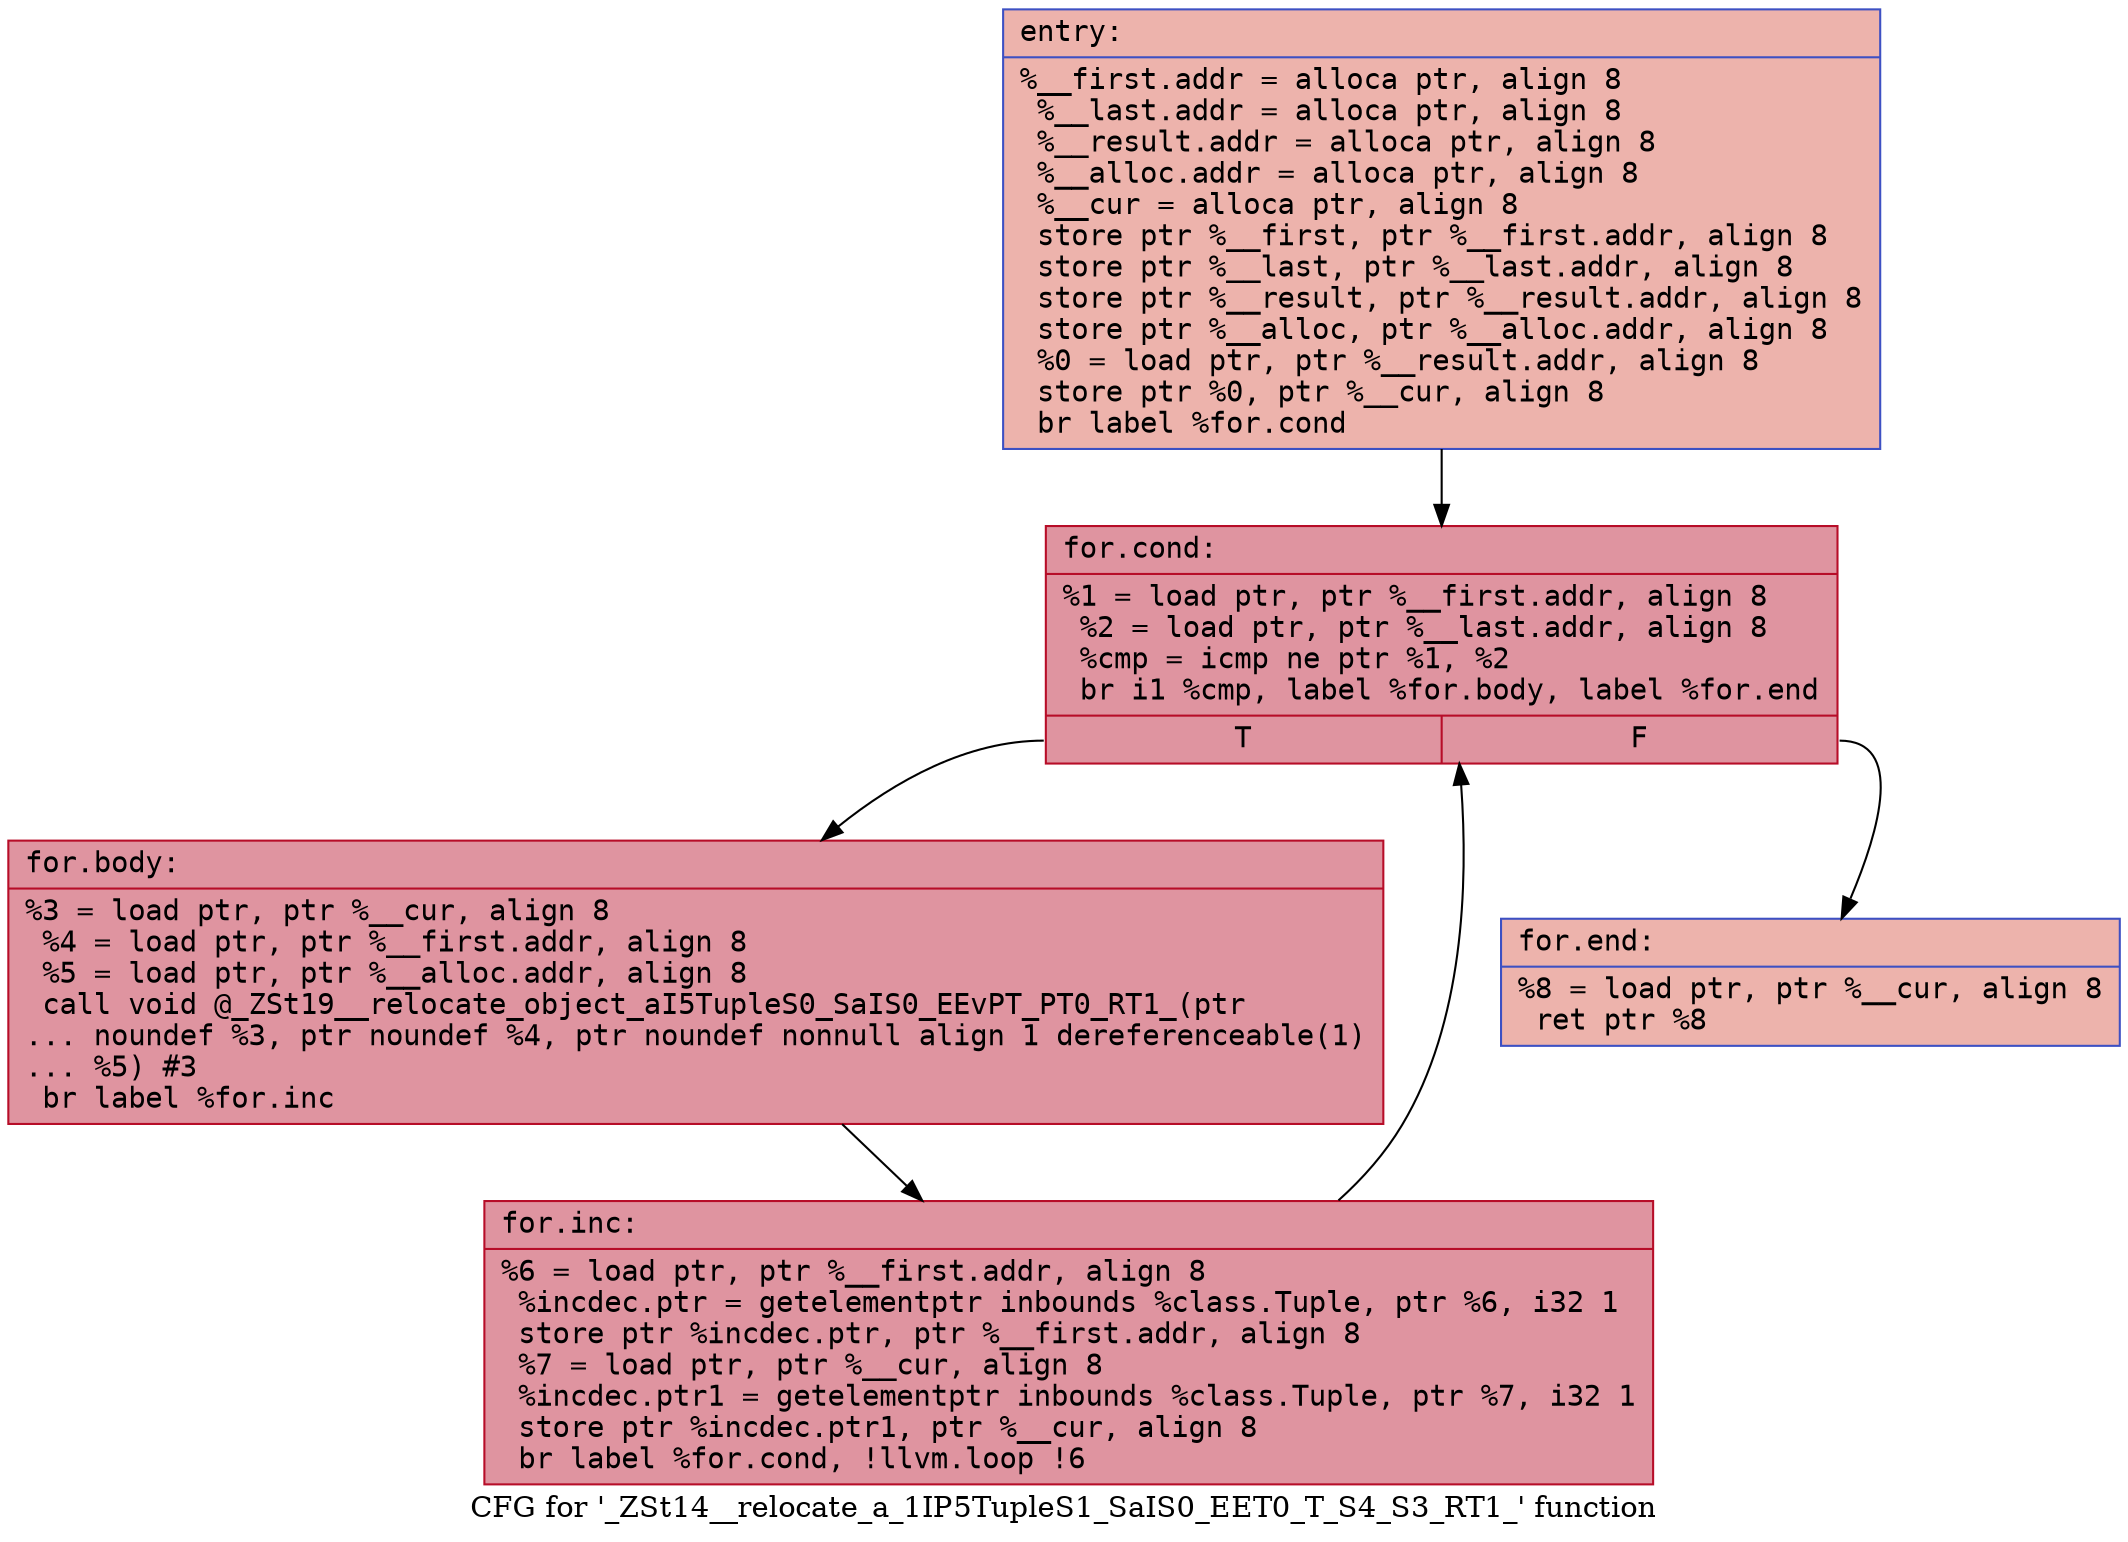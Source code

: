 digraph "CFG for '_ZSt14__relocate_a_1IP5TupleS1_SaIS0_EET0_T_S4_S3_RT1_' function" {
	label="CFG for '_ZSt14__relocate_a_1IP5TupleS1_SaIS0_EET0_T_S4_S3_RT1_' function";

	Node0x55c6063a3fa0 [shape=record,color="#3d50c3ff", style=filled, fillcolor="#d6524470" fontname="Courier",label="{entry:\l|  %__first.addr = alloca ptr, align 8\l  %__last.addr = alloca ptr, align 8\l  %__result.addr = alloca ptr, align 8\l  %__alloc.addr = alloca ptr, align 8\l  %__cur = alloca ptr, align 8\l  store ptr %__first, ptr %__first.addr, align 8\l  store ptr %__last, ptr %__last.addr, align 8\l  store ptr %__result, ptr %__result.addr, align 8\l  store ptr %__alloc, ptr %__alloc.addr, align 8\l  %0 = load ptr, ptr %__result.addr, align 8\l  store ptr %0, ptr %__cur, align 8\l  br label %for.cond\l}"];
	Node0x55c6063a3fa0 -> Node0x55c6063a4640[tooltip="entry -> for.cond\nProbability 100.00%" ];
	Node0x55c6063a4640 [shape=record,color="#b70d28ff", style=filled, fillcolor="#b70d2870" fontname="Courier",label="{for.cond:\l|  %1 = load ptr, ptr %__first.addr, align 8\l  %2 = load ptr, ptr %__last.addr, align 8\l  %cmp = icmp ne ptr %1, %2\l  br i1 %cmp, label %for.body, label %for.end\l|{<s0>T|<s1>F}}"];
	Node0x55c6063a4640:s0 -> Node0x55c6063a48e0[tooltip="for.cond -> for.body\nProbability 96.88%" ];
	Node0x55c6063a4640:s1 -> Node0x55c6063a3e50[tooltip="for.cond -> for.end\nProbability 3.12%" ];
	Node0x55c6063a48e0 [shape=record,color="#b70d28ff", style=filled, fillcolor="#b70d2870" fontname="Courier",label="{for.body:\l|  %3 = load ptr, ptr %__cur, align 8\l  %4 = load ptr, ptr %__first.addr, align 8\l  %5 = load ptr, ptr %__alloc.addr, align 8\l  call void @_ZSt19__relocate_object_aI5TupleS0_SaIS0_EEvPT_PT0_RT1_(ptr\l... noundef %3, ptr noundef %4, ptr noundef nonnull align 1 dereferenceable(1)\l... %5) #3\l  br label %for.inc\l}"];
	Node0x55c6063a48e0 -> Node0x55c6063a4e30[tooltip="for.body -> for.inc\nProbability 100.00%" ];
	Node0x55c6063a4e30 [shape=record,color="#b70d28ff", style=filled, fillcolor="#b70d2870" fontname="Courier",label="{for.inc:\l|  %6 = load ptr, ptr %__first.addr, align 8\l  %incdec.ptr = getelementptr inbounds %class.Tuple, ptr %6, i32 1\l  store ptr %incdec.ptr, ptr %__first.addr, align 8\l  %7 = load ptr, ptr %__cur, align 8\l  %incdec.ptr1 = getelementptr inbounds %class.Tuple, ptr %7, i32 1\l  store ptr %incdec.ptr1, ptr %__cur, align 8\l  br label %for.cond, !llvm.loop !6\l}"];
	Node0x55c6063a4e30 -> Node0x55c6063a4640[tooltip="for.inc -> for.cond\nProbability 100.00%" ];
	Node0x55c6063a3e50 [shape=record,color="#3d50c3ff", style=filled, fillcolor="#d6524470" fontname="Courier",label="{for.end:\l|  %8 = load ptr, ptr %__cur, align 8\l  ret ptr %8\l}"];
}
